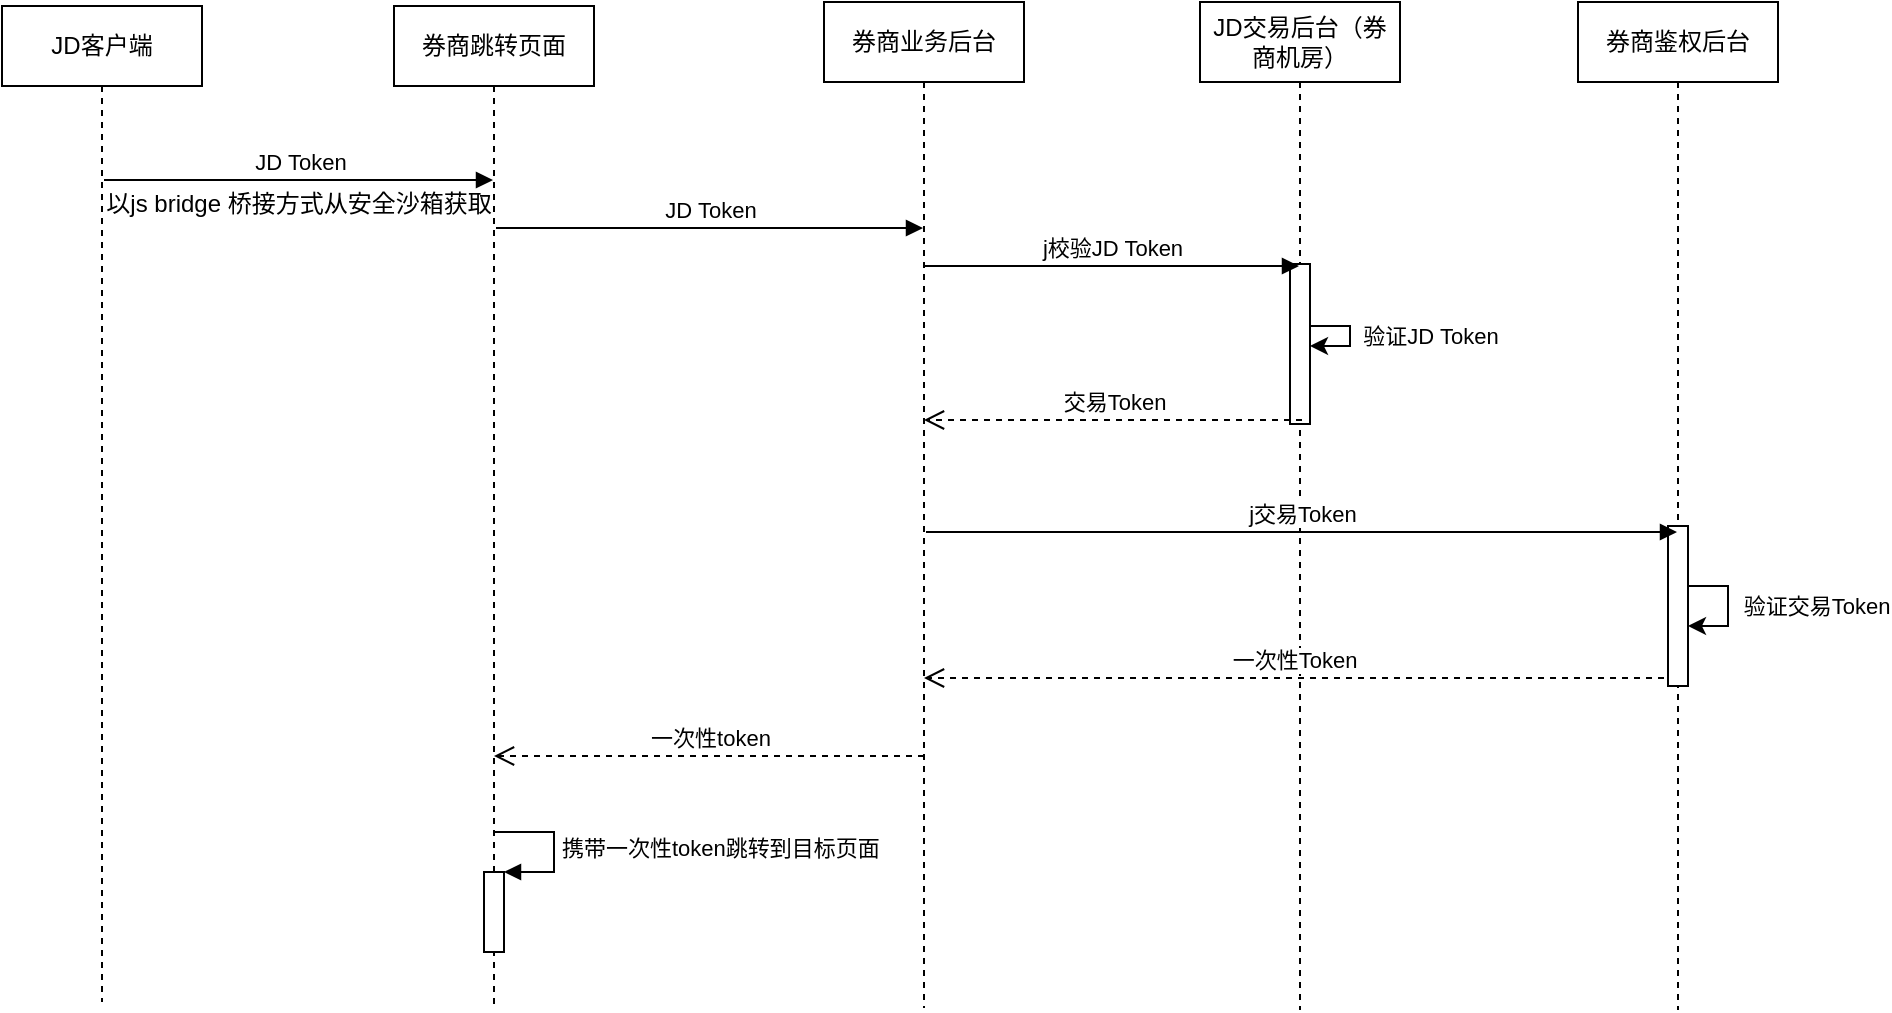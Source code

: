 <mxfile version="14.7.6" type="github">
  <diagram id="GFoYc8BtrtbXunvrwoht" name="Page-1">
    <mxGraphModel dx="1822" dy="762" grid="0" gridSize="10" guides="1" tooltips="1" connect="1" arrows="1" fold="1" page="0" pageScale="1" pageWidth="827" pageHeight="1169" math="0" shadow="0">
      <root>
        <mxCell id="0" />
        <mxCell id="1" parent="0" />
        <mxCell id="honSXBm70pdKDiRq7yCq-1" value="JD客户端" style="shape=umlLifeline;perimeter=lifelinePerimeter;whiteSpace=wrap;html=1;container=1;collapsible=0;recursiveResize=0;outlineConnect=0;" vertex="1" parent="1">
          <mxGeometry x="-41" y="103" width="100" height="498" as="geometry" />
        </mxCell>
        <mxCell id="honSXBm70pdKDiRq7yCq-2" value="券商跳转页面" style="shape=umlLifeline;perimeter=lifelinePerimeter;whiteSpace=wrap;html=1;container=1;collapsible=0;recursiveResize=0;outlineConnect=0;" vertex="1" parent="1">
          <mxGeometry x="155" y="103" width="100" height="499" as="geometry" />
        </mxCell>
        <mxCell id="honSXBm70pdKDiRq7yCq-3" value="券商业务后台" style="shape=umlLifeline;perimeter=lifelinePerimeter;whiteSpace=wrap;html=1;container=1;collapsible=0;recursiveResize=0;outlineConnect=0;" vertex="1" parent="1">
          <mxGeometry x="370" y="101" width="100" height="503" as="geometry" />
        </mxCell>
        <mxCell id="honSXBm70pdKDiRq7yCq-4" value="JD交易后台（券商机房）" style="shape=umlLifeline;perimeter=lifelinePerimeter;whiteSpace=wrap;html=1;container=1;collapsible=0;recursiveResize=0;outlineConnect=0;" vertex="1" parent="1">
          <mxGeometry x="558" y="101" width="100" height="504" as="geometry" />
        </mxCell>
        <mxCell id="honSXBm70pdKDiRq7yCq-11" value="" style="html=1;points=[];perimeter=orthogonalPerimeter;" vertex="1" parent="honSXBm70pdKDiRq7yCq-4">
          <mxGeometry x="45" y="131" width="10" height="80" as="geometry" />
        </mxCell>
        <mxCell id="honSXBm70pdKDiRq7yCq-5" value="券商鉴权后台" style="shape=umlLifeline;perimeter=lifelinePerimeter;whiteSpace=wrap;html=1;container=1;collapsible=0;recursiveResize=0;outlineConnect=0;" vertex="1" parent="1">
          <mxGeometry x="747" y="101" width="100" height="504" as="geometry" />
        </mxCell>
        <mxCell id="honSXBm70pdKDiRq7yCq-18" value="" style="html=1;points=[];perimeter=orthogonalPerimeter;" vertex="1" parent="honSXBm70pdKDiRq7yCq-5">
          <mxGeometry x="45" y="262" width="10" height="80" as="geometry" />
        </mxCell>
        <mxCell id="honSXBm70pdKDiRq7yCq-29" style="edgeStyle=orthogonalEdgeStyle;rounded=0;orthogonalLoop=1;jettySize=auto;html=1;" edge="1" parent="honSXBm70pdKDiRq7yCq-5" source="honSXBm70pdKDiRq7yCq-18" target="honSXBm70pdKDiRq7yCq-18">
          <mxGeometry relative="1" as="geometry">
            <Array as="points">
              <mxPoint x="75" y="302" />
            </Array>
          </mxGeometry>
        </mxCell>
        <mxCell id="honSXBm70pdKDiRq7yCq-31" value="验证交易Token" style="edgeLabel;html=1;align=center;verticalAlign=middle;resizable=0;points=[];" vertex="1" connectable="0" parent="honSXBm70pdKDiRq7yCq-29">
          <mxGeometry x="-0.567" relative="1" as="geometry">
            <mxPoint x="51" y="10" as="offset" />
          </mxGeometry>
        </mxCell>
        <mxCell id="honSXBm70pdKDiRq7yCq-7" value="JD Token" style="html=1;verticalAlign=bottom;endArrow=block;" edge="1" parent="1" target="honSXBm70pdKDiRq7yCq-2">
          <mxGeometry width="80" relative="1" as="geometry">
            <mxPoint x="10" y="190" as="sourcePoint" />
            <mxPoint x="201" y="190" as="targetPoint" />
          </mxGeometry>
        </mxCell>
        <mxCell id="honSXBm70pdKDiRq7yCq-8" value="JD Token" style="html=1;verticalAlign=bottom;endArrow=block;" edge="1" parent="1" target="honSXBm70pdKDiRq7yCq-3">
          <mxGeometry width="80" relative="1" as="geometry">
            <mxPoint x="206" y="214" as="sourcePoint" />
            <mxPoint x="286" y="214" as="targetPoint" />
          </mxGeometry>
        </mxCell>
        <mxCell id="honSXBm70pdKDiRq7yCq-9" value="j校验JD Token" style="html=1;verticalAlign=bottom;endArrow=block;" edge="1" parent="1" target="honSXBm70pdKDiRq7yCq-4">
          <mxGeometry width="80" relative="1" as="geometry">
            <mxPoint x="420" y="233" as="sourcePoint" />
            <mxPoint x="633.5" y="233" as="targetPoint" />
          </mxGeometry>
        </mxCell>
        <mxCell id="honSXBm70pdKDiRq7yCq-10" value="交易Token" style="html=1;verticalAlign=bottom;endArrow=open;dashed=1;endSize=8;" edge="1" parent="1" target="honSXBm70pdKDiRq7yCq-3">
          <mxGeometry relative="1" as="geometry">
            <mxPoint x="609" y="310" as="sourcePoint" />
            <mxPoint x="529" y="310" as="targetPoint" />
          </mxGeometry>
        </mxCell>
        <mxCell id="honSXBm70pdKDiRq7yCq-17" value="j交易Token" style="html=1;verticalAlign=bottom;endArrow=block;" edge="1" parent="1" target="honSXBm70pdKDiRq7yCq-5">
          <mxGeometry width="80" relative="1" as="geometry">
            <mxPoint x="421" y="366" as="sourcePoint" />
            <mxPoint x="501" y="366" as="targetPoint" />
          </mxGeometry>
        </mxCell>
        <mxCell id="honSXBm70pdKDiRq7yCq-19" value="一次性Token" style="html=1;verticalAlign=bottom;endArrow=open;dashed=1;endSize=8;" edge="1" parent="1" target="honSXBm70pdKDiRq7yCq-3">
          <mxGeometry relative="1" as="geometry">
            <mxPoint x="790" y="439" as="sourcePoint" />
            <mxPoint x="710" y="439" as="targetPoint" />
          </mxGeometry>
        </mxCell>
        <mxCell id="honSXBm70pdKDiRq7yCq-20" value="一次性token" style="html=1;verticalAlign=bottom;endArrow=open;dashed=1;endSize=8;" edge="1" parent="1" target="honSXBm70pdKDiRq7yCq-2">
          <mxGeometry relative="1" as="geometry">
            <mxPoint x="420" y="478" as="sourcePoint" />
            <mxPoint x="340" y="478" as="targetPoint" />
          </mxGeometry>
        </mxCell>
        <mxCell id="honSXBm70pdKDiRq7yCq-26" value="" style="html=1;points=[];perimeter=orthogonalPerimeter;" vertex="1" parent="1">
          <mxGeometry x="200" y="536" width="10" height="40" as="geometry" />
        </mxCell>
        <mxCell id="honSXBm70pdKDiRq7yCq-27" value="携带一次性token跳转到目标页面" style="edgeStyle=orthogonalEdgeStyle;html=1;align=left;spacingLeft=2;endArrow=block;rounded=0;entryX=1;entryY=0;" edge="1" target="honSXBm70pdKDiRq7yCq-26" parent="1">
          <mxGeometry relative="1" as="geometry">
            <mxPoint x="205" y="516" as="sourcePoint" />
            <Array as="points">
              <mxPoint x="235" y="516" />
            </Array>
          </mxGeometry>
        </mxCell>
        <mxCell id="honSXBm70pdKDiRq7yCq-33" style="edgeStyle=orthogonalEdgeStyle;rounded=0;orthogonalLoop=1;jettySize=auto;html=1;" edge="1" parent="1">
          <mxGeometry relative="1" as="geometry">
            <mxPoint x="613" y="253" as="sourcePoint" />
            <mxPoint x="613" y="273" as="targetPoint" />
            <Array as="points">
              <mxPoint x="633" y="263" />
            </Array>
          </mxGeometry>
        </mxCell>
        <mxCell id="honSXBm70pdKDiRq7yCq-34" value="验证JD Token" style="edgeLabel;html=1;align=center;verticalAlign=middle;resizable=0;points=[];" vertex="1" connectable="0" parent="honSXBm70pdKDiRq7yCq-33">
          <mxGeometry x="-0.567" relative="1" as="geometry">
            <mxPoint x="57" y="5" as="offset" />
          </mxGeometry>
        </mxCell>
        <mxCell id="honSXBm70pdKDiRq7yCq-35" value="以js bridge 桥接方式从安全沙箱获取" style="text;html=1;align=center;verticalAlign=middle;resizable=0;points=[];autosize=1;strokeColor=none;" vertex="1" parent="1">
          <mxGeometry x="5" y="193" width="203" height="18" as="geometry" />
        </mxCell>
      </root>
    </mxGraphModel>
  </diagram>
</mxfile>
